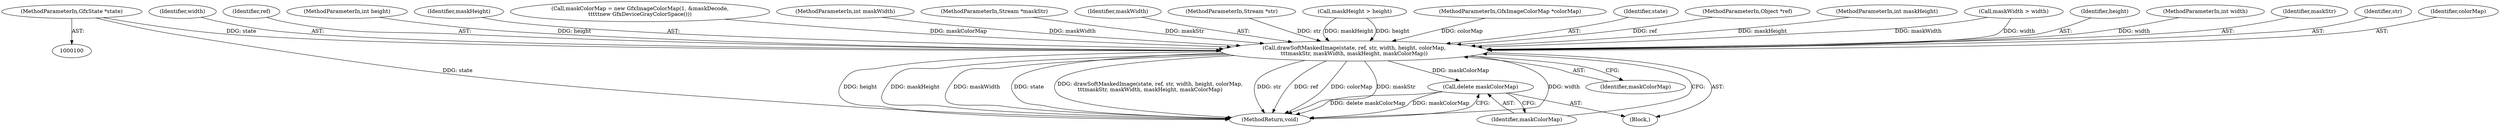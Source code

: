 digraph "0_poppler_7b2d314a61fd0e12f47c62996cb49ec0d1ba747a_11@pointer" {
"1000101" [label="(MethodParameterIn,GfxState *state)"];
"1000162" [label="(Call,drawSoftMaskedImage(state, ref, str, width, height, colorMap,\n\t\t\tmaskStr, maskWidth, maskHeight, maskColorMap))"];
"1000173" [label="(Call,delete maskColorMap)"];
"1000173" [label="(Call,delete maskColorMap)"];
"1000703" [label="(MethodReturn,void)"];
"1000168" [label="(Identifier,colorMap)"];
"1000166" [label="(Identifier,width)"];
"1000164" [label="(Identifier,ref)"];
"1000174" [label="(Identifier,maskColorMap)"];
"1000105" [label="(MethodParameterIn,int height)"];
"1000162" [label="(Call,drawSoftMaskedImage(state, ref, str, width, height, colorMap,\n\t\t\tmaskStr, maskWidth, maskHeight, maskColorMap))"];
"1000171" [label="(Identifier,maskHeight)"];
"1000138" [label="(Block,)"];
"1000157" [label="(Call,maskColorMap = new GfxImageColorMap(1, &maskDecode,\n\t\t\t\t\tnew GfxDeviceGrayColorSpace()))"];
"1000108" [label="(MethodParameterIn,int maskWidth)"];
"1000107" [label="(MethodParameterIn,Stream *maskStr)"];
"1000170" [label="(Identifier,maskWidth)"];
"1000103" [label="(MethodParameterIn,Stream *str)"];
"1000135" [label="(Call,maskHeight > height)"];
"1000106" [label="(MethodParameterIn,GfxImageColorMap *colorMap)"];
"1000101" [label="(MethodParameterIn,GfxState *state)"];
"1000163" [label="(Identifier,state)"];
"1000102" [label="(MethodParameterIn,Object *ref)"];
"1000109" [label="(MethodParameterIn,int maskHeight)"];
"1000132" [label="(Call,maskWidth > width)"];
"1000172" [label="(Identifier,maskColorMap)"];
"1000167" [label="(Identifier,height)"];
"1000104" [label="(MethodParameterIn,int width)"];
"1000169" [label="(Identifier,maskStr)"];
"1000165" [label="(Identifier,str)"];
"1000101" -> "1000100"  [label="AST: "];
"1000101" -> "1000703"  [label="DDG: state"];
"1000101" -> "1000162"  [label="DDG: state"];
"1000162" -> "1000138"  [label="AST: "];
"1000162" -> "1000172"  [label="CFG: "];
"1000163" -> "1000162"  [label="AST: "];
"1000164" -> "1000162"  [label="AST: "];
"1000165" -> "1000162"  [label="AST: "];
"1000166" -> "1000162"  [label="AST: "];
"1000167" -> "1000162"  [label="AST: "];
"1000168" -> "1000162"  [label="AST: "];
"1000169" -> "1000162"  [label="AST: "];
"1000170" -> "1000162"  [label="AST: "];
"1000171" -> "1000162"  [label="AST: "];
"1000172" -> "1000162"  [label="AST: "];
"1000174" -> "1000162"  [label="CFG: "];
"1000162" -> "1000703"  [label="DDG: ref"];
"1000162" -> "1000703"  [label="DDG: colorMap"];
"1000162" -> "1000703"  [label="DDG: maskStr"];
"1000162" -> "1000703"  [label="DDG: width"];
"1000162" -> "1000703"  [label="DDG: height"];
"1000162" -> "1000703"  [label="DDG: maskHeight"];
"1000162" -> "1000703"  [label="DDG: maskWidth"];
"1000162" -> "1000703"  [label="DDG: state"];
"1000162" -> "1000703"  [label="DDG: drawSoftMaskedImage(state, ref, str, width, height, colorMap,\n\t\t\tmaskStr, maskWidth, maskHeight, maskColorMap)"];
"1000162" -> "1000703"  [label="DDG: str"];
"1000102" -> "1000162"  [label="DDG: ref"];
"1000103" -> "1000162"  [label="DDG: str"];
"1000132" -> "1000162"  [label="DDG: width"];
"1000132" -> "1000162"  [label="DDG: maskWidth"];
"1000104" -> "1000162"  [label="DDG: width"];
"1000135" -> "1000162"  [label="DDG: height"];
"1000135" -> "1000162"  [label="DDG: maskHeight"];
"1000105" -> "1000162"  [label="DDG: height"];
"1000106" -> "1000162"  [label="DDG: colorMap"];
"1000107" -> "1000162"  [label="DDG: maskStr"];
"1000108" -> "1000162"  [label="DDG: maskWidth"];
"1000109" -> "1000162"  [label="DDG: maskHeight"];
"1000157" -> "1000162"  [label="DDG: maskColorMap"];
"1000162" -> "1000173"  [label="DDG: maskColorMap"];
"1000173" -> "1000138"  [label="AST: "];
"1000173" -> "1000174"  [label="CFG: "];
"1000174" -> "1000173"  [label="AST: "];
"1000703" -> "1000173"  [label="CFG: "];
"1000173" -> "1000703"  [label="DDG: delete maskColorMap"];
"1000173" -> "1000703"  [label="DDG: maskColorMap"];
}
